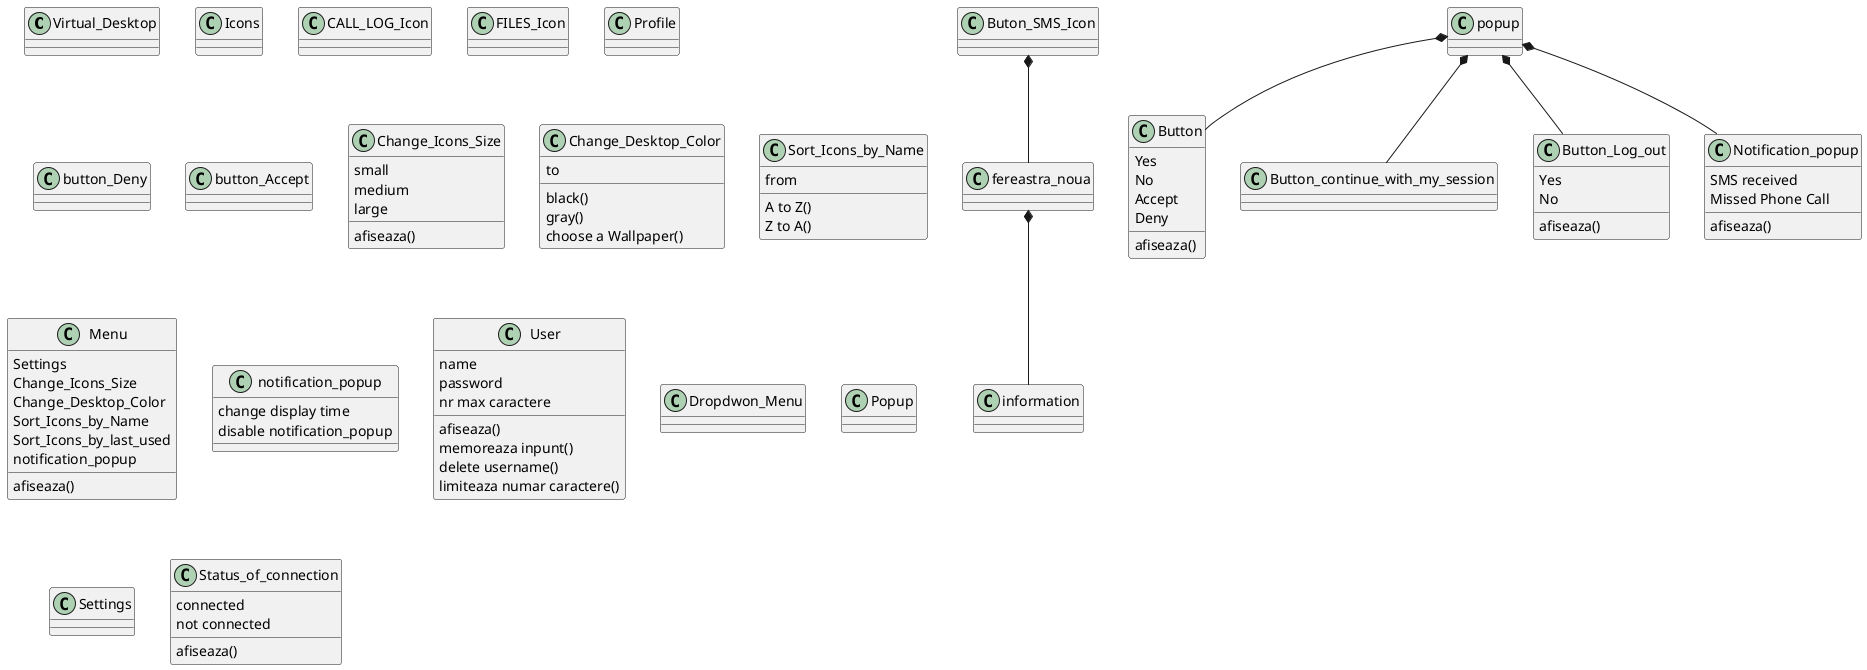 @startuml
class Virtual_Desktop {
}
class Icons {
}
class Buton_SMS_Icon {
}
class CALL_LOG_Icon {
}
class FILES_Icon {
}
class Profile {
}
class button_Deny {
}
class button_Accept
popup *-- Button
popup *-- Button_continue_with_my_session
popup *-- Button_Log_out
popup *-- Notification_popup

class Button_Log_out {
afiseaza()
Yes
No
}

class Change_Icons_Size {
small
medium
large
afiseaza()
}

class Change_Desktop_Color {
to
black()
gray()
choose a Wallpaper()
}

class Sort_Icons_by_Name {
from
A to Z()
Z to A()
}

class Menu{
Settings
afiseaza()
Change_Icons_Size
Change_Desktop_Color
Sort_Icons_by_Name
Sort_Icons_by_last_used
notification_popup
}


class notification_popup {
change display time
disable notification_popup
}

class User {
name
password
nr max caractere
afiseaza()
memoreaza inpunt()
delete username()
limiteaza numar caractere()
}
class Dropdwon_Menu {
}
class Popup {

}
class Settings {
}
class Status_of_connection {
connected
not connected
afiseaza()
}
class fereastra_noua {
}
class Button {
Yes
No
Accept
Deny
afiseaza()
}

class Notification_popup {
SMS received
Missed Phone Call
afiseaza()
}
class information
fereastra_noua *-- information
Buton_SMS_Icon *-- fereastra_noua

@enduml